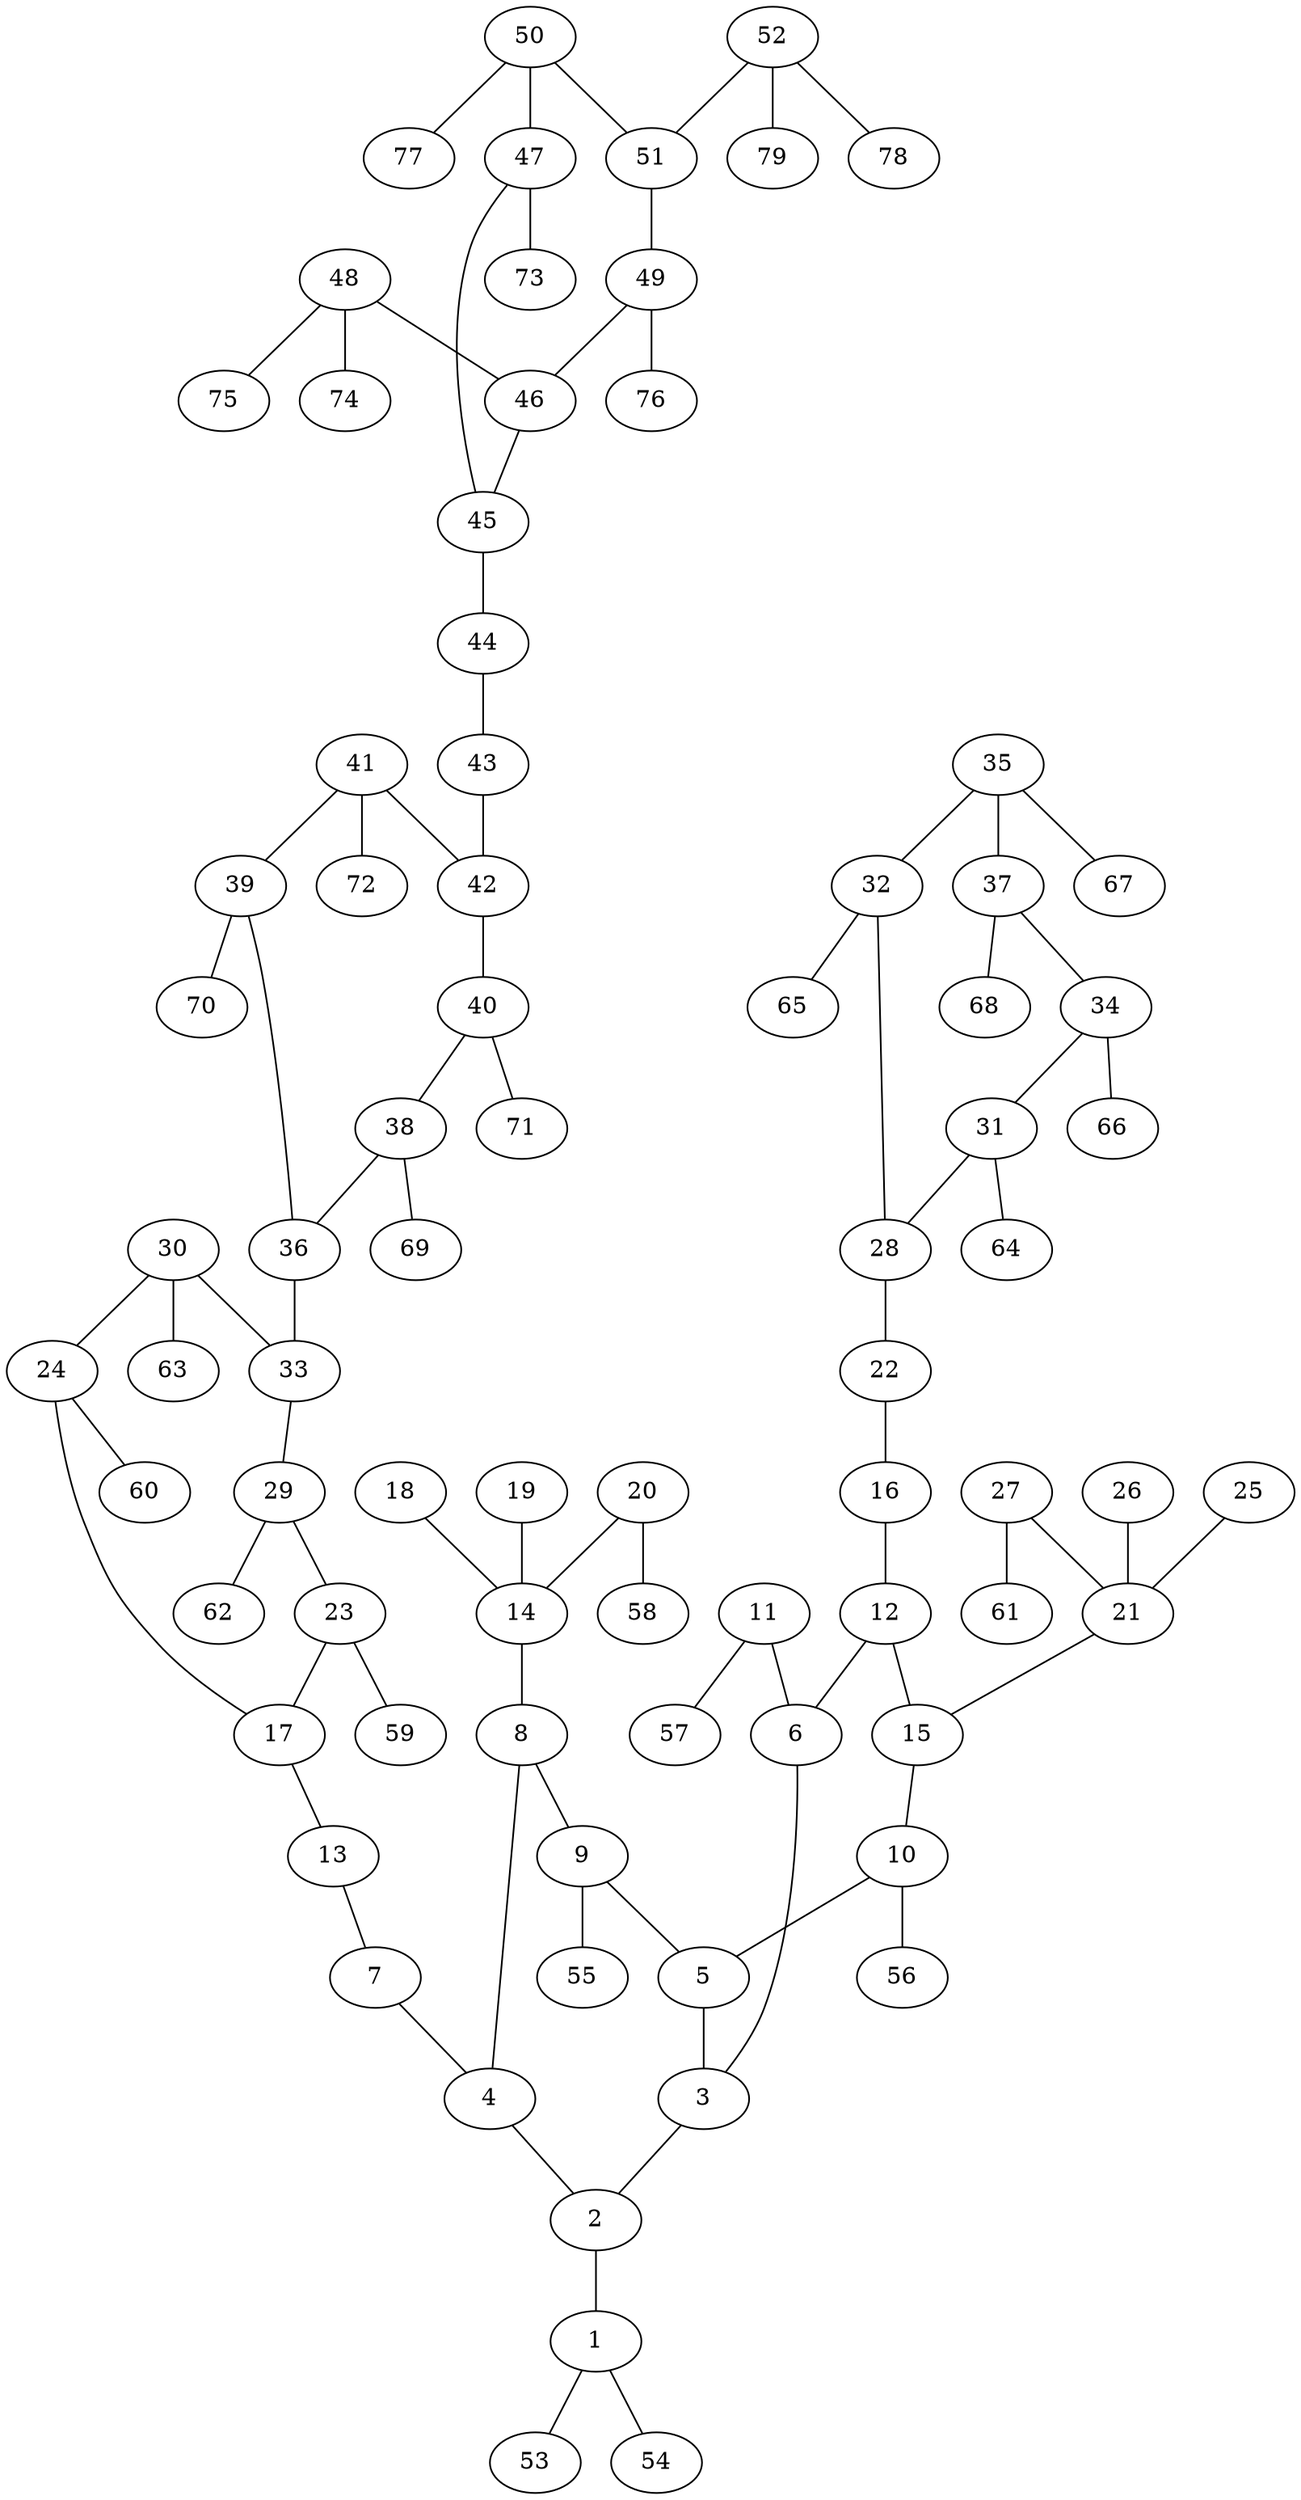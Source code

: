 graph molecule_3994 {
	1	 [chem=N];
	53	 [chem=H];
	1 -- 53	 [valence=1];
	54	 [chem=H];
	1 -- 54	 [valence=1];
	2	 [chem=C];
	2 -- 1	 [valence=1];
	3	 [chem=C];
	3 -- 2	 [valence=2];
	4	 [chem=C];
	4 -- 2	 [valence=1];
	5	 [chem=C];
	5 -- 3	 [valence=1];
	6	 [chem=C];
	6 -- 3	 [valence=1];
	7	 [chem=N];
	7 -- 4	 [valence=1];
	8	 [chem=C];
	8 -- 4	 [valence=2];
	9	 [chem=C];
	8 -- 9	 [valence=1];
	9 -- 5	 [valence=2];
	55	 [chem=H];
	9 -- 55	 [valence=1];
	10	 [chem=C];
	10 -- 5	 [valence=1];
	56	 [chem=H];
	10 -- 56	 [valence=1];
	11	 [chem=O];
	11 -- 6	 [valence=1];
	57	 [chem=H];
	11 -- 57	 [valence=1];
	12	 [chem=C];
	12 -- 6	 [valence=2];
	15	 [chem=C];
	12 -- 15	 [valence=1];
	13	 [chem=N];
	13 -- 7	 [valence=2];
	14	 [chem=S];
	14 -- 8	 [valence=1];
	15 -- 10	 [valence=2];
	16	 [chem=N];
	16 -- 12	 [valence=1];
	17	 [chem=C];
	17 -- 13	 [valence=1];
	18	 [chem=O];
	18 -- 14	 [valence=2];
	19	 [chem=O];
	19 -- 14	 [valence=2];
	20	 [chem=O];
	20 -- 14	 [valence=1];
	58	 [chem=H];
	20 -- 58	 [valence=1];
	21	 [chem=S];
	21 -- 15	 [valence=1];
	22	 [chem=N];
	22 -- 16	 [valence=2];
	23	 [chem=C];
	23 -- 17	 [valence=2];
	59	 [chem=H];
	23 -- 59	 [valence=1];
	24	 [chem=C];
	24 -- 17	 [valence=1];
	60	 [chem=H];
	24 -- 60	 [valence=1];
	25	 [chem=O];
	25 -- 21	 [valence=2];
	26	 [chem=O];
	26 -- 21	 [valence=2];
	27	 [chem=O];
	27 -- 21	 [valence=1];
	61	 [chem=H];
	27 -- 61	 [valence=1];
	28	 [chem=C];
	28 -- 22	 [valence=1];
	29	 [chem=C];
	29 -- 23	 [valence=1];
	62	 [chem=H];
	29 -- 62	 [valence=1];
	30	 [chem=C];
	30 -- 24	 [valence=2];
	33	 [chem=C];
	30 -- 33	 [valence=1];
	63	 [chem=H];
	30 -- 63	 [valence=1];
	31	 [chem=C];
	31 -- 28	 [valence=2];
	64	 [chem=H];
	31 -- 64	 [valence=1];
	32	 [chem=C];
	32 -- 28	 [valence=1];
	65	 [chem=H];
	32 -- 65	 [valence=1];
	33 -- 29	 [valence=2];
	34	 [chem=C];
	34 -- 31	 [valence=1];
	66	 [chem=H];
	34 -- 66	 [valence=1];
	35	 [chem=C];
	35 -- 32	 [valence=2];
	37	 [chem=C];
	35 -- 37	 [valence=1];
	67	 [chem=H];
	35 -- 67	 [valence=1];
	36	 [chem=C];
	36 -- 33	 [valence=1];
	37 -- 34	 [valence=2];
	68	 [chem=H];
	37 -- 68	 [valence=1];
	38	 [chem=C];
	38 -- 36	 [valence=2];
	69	 [chem=H];
	38 -- 69	 [valence=1];
	39	 [chem=C];
	39 -- 36	 [valence=1];
	70	 [chem=H];
	39 -- 70	 [valence=1];
	40	 [chem=C];
	40 -- 38	 [valence=1];
	71	 [chem=H];
	40 -- 71	 [valence=1];
	41	 [chem=C];
	41 -- 39	 [valence=2];
	42	 [chem=C];
	41 -- 42	 [valence=1];
	72	 [chem=H];
	41 -- 72	 [valence=1];
	42 -- 40	 [valence=2];
	43	 [chem=N];
	43 -- 42	 [valence=1];
	44	 [chem=N];
	44 -- 43	 [valence=2];
	45	 [chem=C];
	45 -- 44	 [valence=1];
	46	 [chem=C];
	46 -- 45	 [valence=2];
	47	 [chem=C];
	47 -- 45	 [valence=1];
	73	 [chem=H];
	47 -- 73	 [valence=1];
	48	 [chem=N];
	48 -- 46	 [valence=1];
	74	 [chem=H];
	48 -- 74	 [valence=1];
	75	 [chem=H];
	48 -- 75	 [valence=1];
	49	 [chem=C];
	49 -- 46	 [valence=1];
	76	 [chem=H];
	49 -- 76	 [valence=1];
	50	 [chem=C];
	50 -- 47	 [valence=2];
	51	 [chem=C];
	50 -- 51	 [valence=1];
	77	 [chem=H];
	50 -- 77	 [valence=1];
	51 -- 49	 [valence=2];
	52	 [chem=N];
	52 -- 51	 [valence=1];
	78	 [chem=H];
	52 -- 78	 [valence=1];
	79	 [chem=H];
	52 -- 79	 [valence=1];
}
